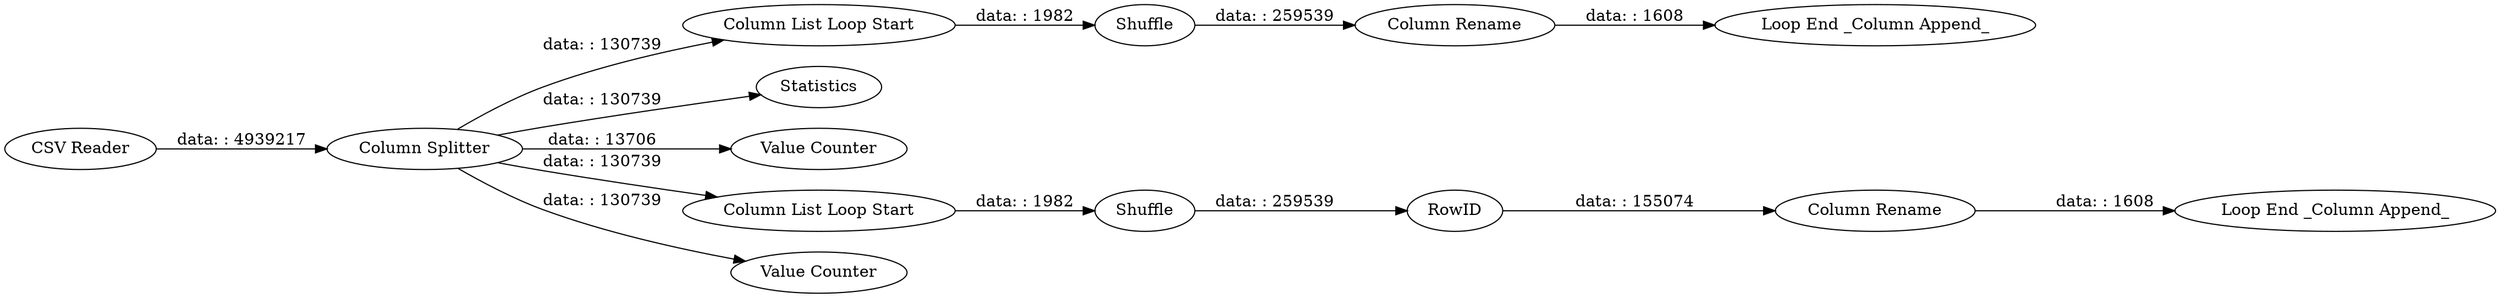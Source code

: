 digraph {
	"3452407573237640980_7" [label="Loop End _Column Append_"]
	"3452407573237640980_10" [label=RowID]
	"3452407573237640980_11" [label="Column List Loop Start"]
	"3452407573237640980_12" [label=Shuffle]
	"3452407573237640980_8" [label=Shuffle]
	"3452407573237640980_2" [label="Column Splitter"]
	"3452407573237640980_1" [label="CSV Reader"]
	"3452407573237640980_4" [label=Statistics]
	"3452407573237640980_3" [label="Value Counter"]
	"3452407573237640980_13" [label="Column Rename"]
	"3452407573237640980_14" [label="Loop End _Column Append_"]
	"3452407573237640980_6" [label="Column List Loop Start"]
	"3452407573237640980_9" [label="Column Rename"]
	"3452407573237640980_5" [label="Value Counter"]
	"3452407573237640980_2" -> "3452407573237640980_6" [label="data: : 130739"]
	"3452407573237640980_2" -> "3452407573237640980_4" [label="data: : 130739"]
	"3452407573237640980_6" -> "3452407573237640980_8" [label="data: : 1982"]
	"3452407573237640980_10" -> "3452407573237640980_9" [label="data: : 155074"]
	"3452407573237640980_9" -> "3452407573237640980_7" [label="data: : 1608"]
	"3452407573237640980_13" -> "3452407573237640980_14" [label="data: : 1608"]
	"3452407573237640980_2" -> "3452407573237640980_3" [label="data: : 13706"]
	"3452407573237640980_11" -> "3452407573237640980_12" [label="data: : 1982"]
	"3452407573237640980_2" -> "3452407573237640980_11" [label="data: : 130739"]
	"3452407573237640980_2" -> "3452407573237640980_5" [label="data: : 130739"]
	"3452407573237640980_1" -> "3452407573237640980_2" [label="data: : 4939217"]
	"3452407573237640980_8" -> "3452407573237640980_10" [label="data: : 259539"]
	"3452407573237640980_12" -> "3452407573237640980_13" [label="data: : 259539"]
	rankdir=LR
}
